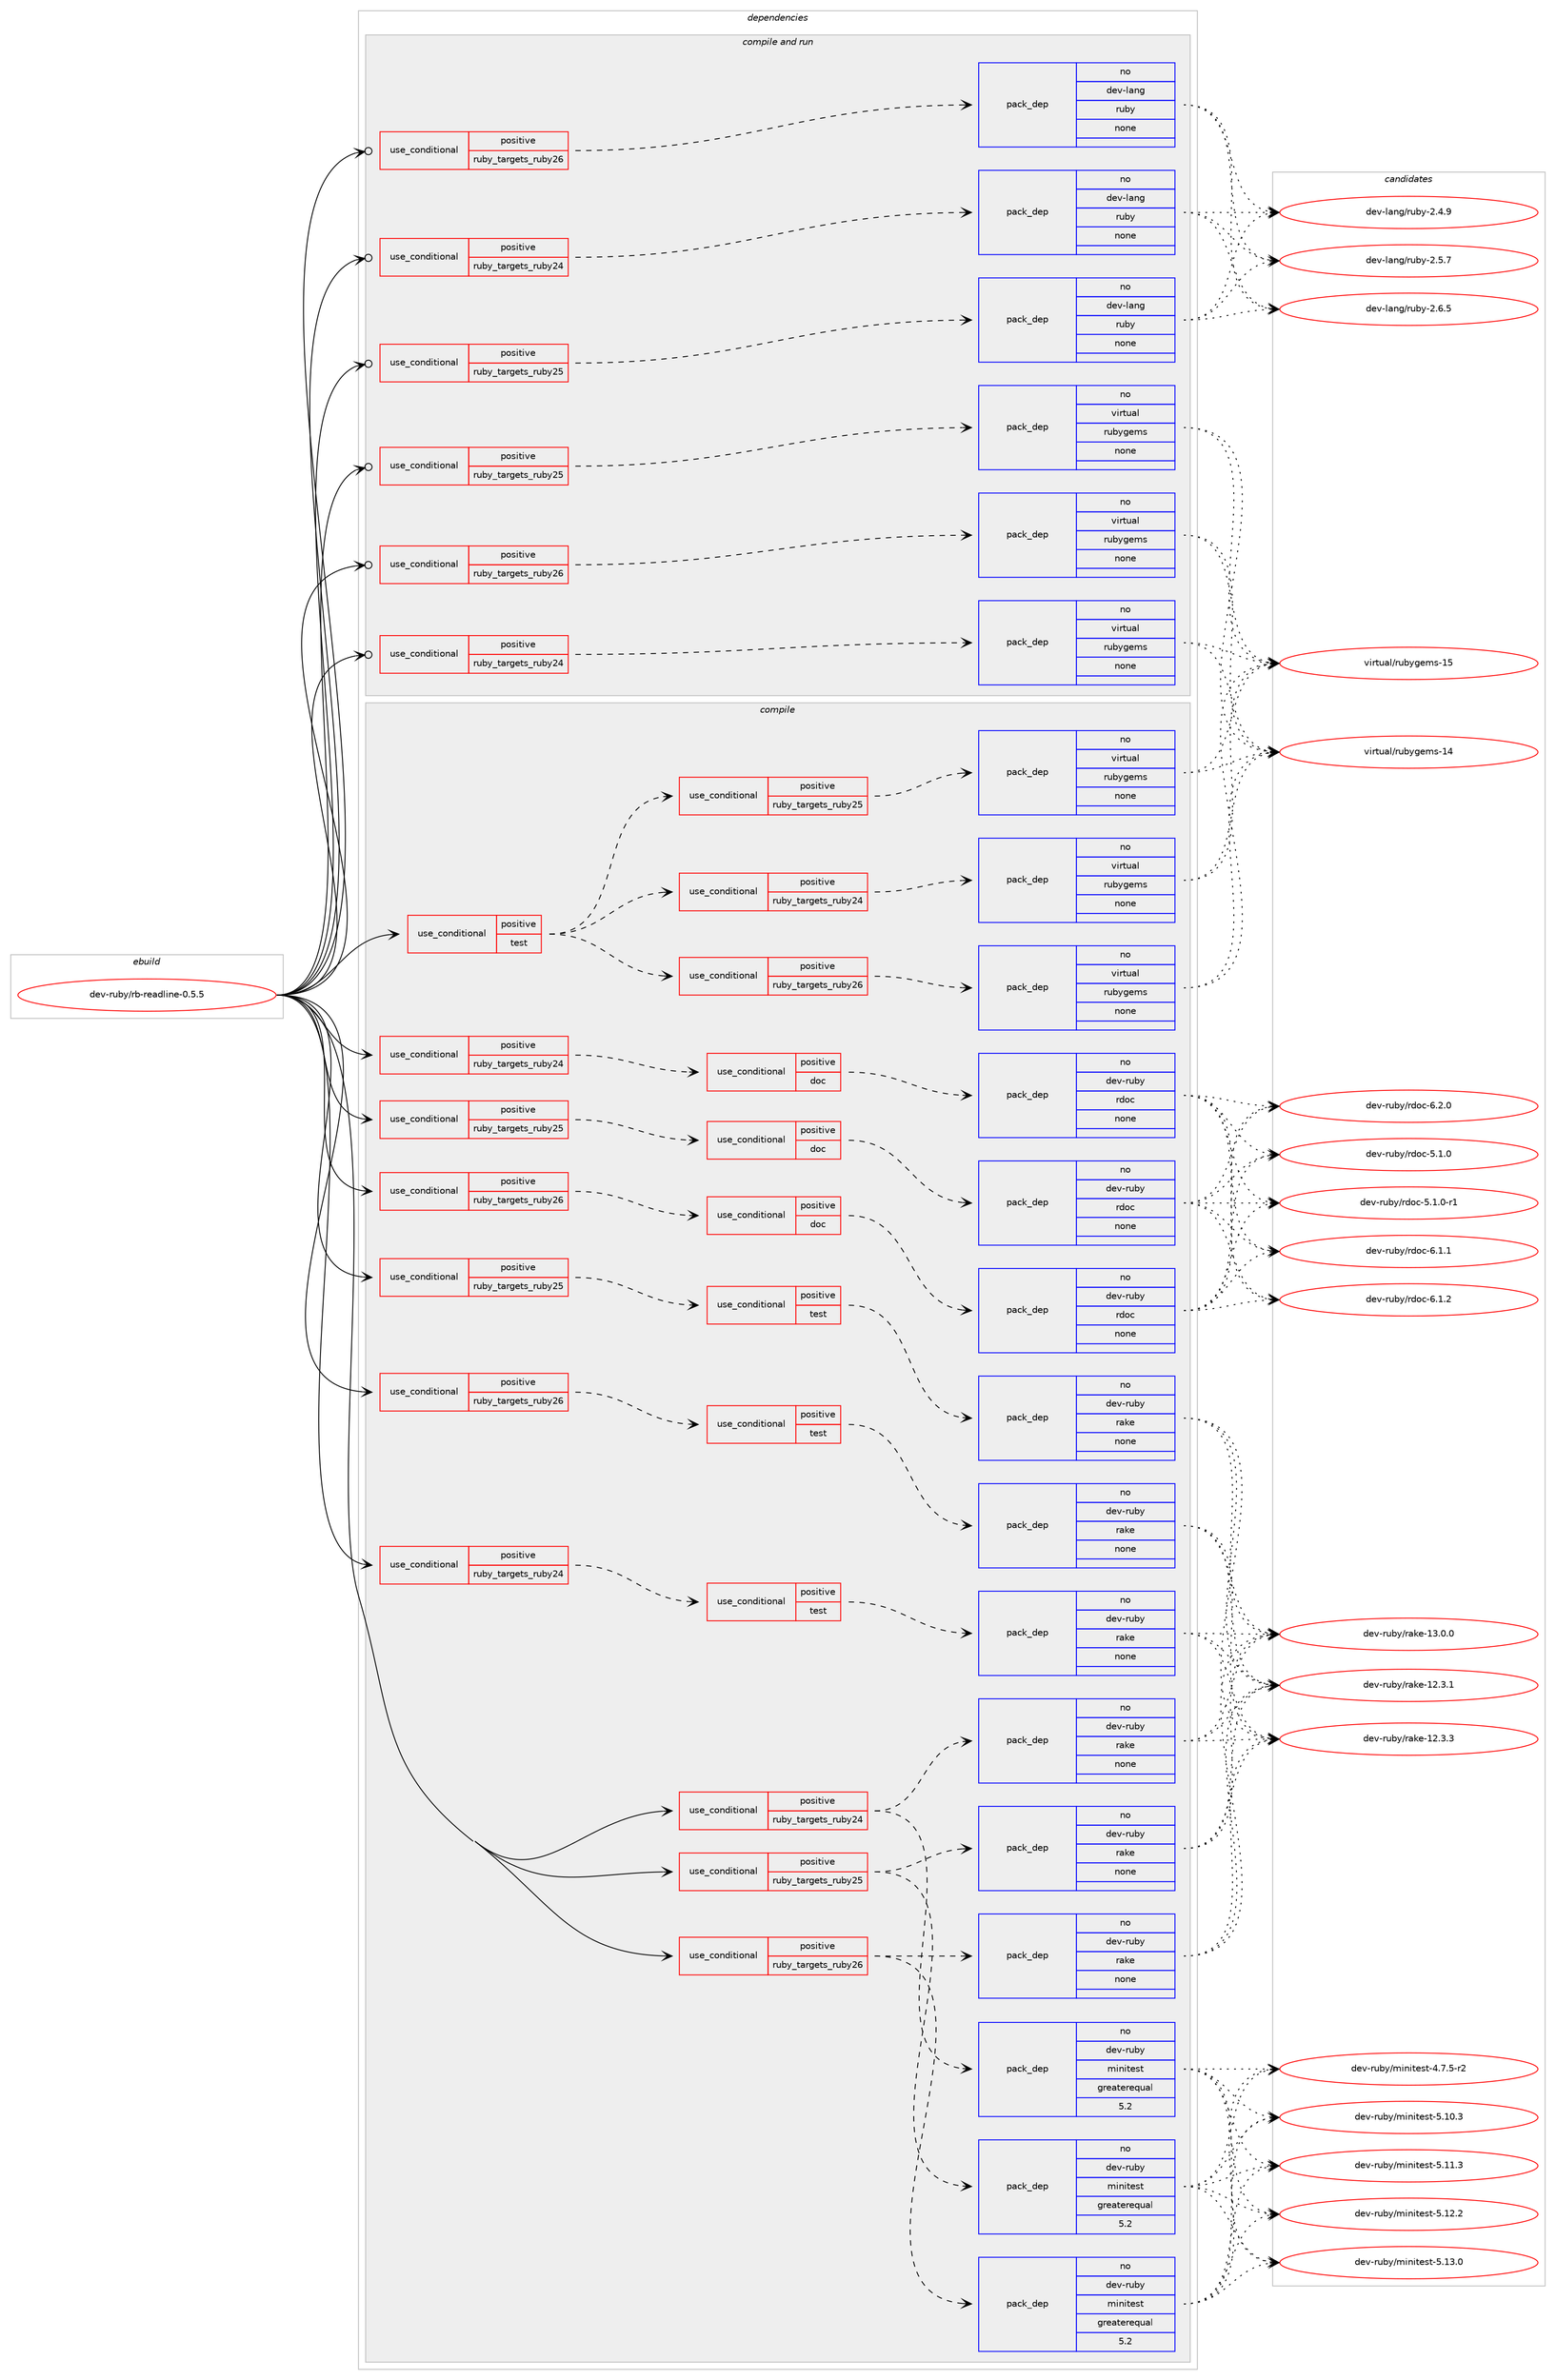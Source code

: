 digraph prolog {

# *************
# Graph options
# *************

newrank=true;
concentrate=true;
compound=true;
graph [rankdir=LR,fontname=Helvetica,fontsize=10,ranksep=1.5];#, ranksep=2.5, nodesep=0.2];
edge  [arrowhead=vee];
node  [fontname=Helvetica,fontsize=10];

# **********
# The ebuild
# **********

subgraph cluster_leftcol {
color=gray;
rank=same;
label=<<i>ebuild</i>>;
id [label="dev-ruby/rb-readline-0.5.5", color=red, width=4, href="../dev-ruby/rb-readline-0.5.5.svg"];
}

# ****************
# The dependencies
# ****************

subgraph cluster_midcol {
color=gray;
label=<<i>dependencies</i>>;
subgraph cluster_compile {
fillcolor="#eeeeee";
style=filled;
label=<<i>compile</i>>;
subgraph cond172051 {
dependency704018 [label=<<TABLE BORDER="0" CELLBORDER="1" CELLSPACING="0" CELLPADDING="4"><TR><TD ROWSPAN="3" CELLPADDING="10">use_conditional</TD></TR><TR><TD>positive</TD></TR><TR><TD>ruby_targets_ruby24</TD></TR></TABLE>>, shape=none, color=red];
subgraph cond172052 {
dependency704019 [label=<<TABLE BORDER="0" CELLBORDER="1" CELLSPACING="0" CELLPADDING="4"><TR><TD ROWSPAN="3" CELLPADDING="10">use_conditional</TD></TR><TR><TD>positive</TD></TR><TR><TD>doc</TD></TR></TABLE>>, shape=none, color=red];
subgraph pack519937 {
dependency704020 [label=<<TABLE BORDER="0" CELLBORDER="1" CELLSPACING="0" CELLPADDING="4" WIDTH="220"><TR><TD ROWSPAN="6" CELLPADDING="30">pack_dep</TD></TR><TR><TD WIDTH="110">no</TD></TR><TR><TD>dev-ruby</TD></TR><TR><TD>rdoc</TD></TR><TR><TD>none</TD></TR><TR><TD></TD></TR></TABLE>>, shape=none, color=blue];
}
dependency704019:e -> dependency704020:w [weight=20,style="dashed",arrowhead="vee"];
}
dependency704018:e -> dependency704019:w [weight=20,style="dashed",arrowhead="vee"];
}
id:e -> dependency704018:w [weight=20,style="solid",arrowhead="vee"];
subgraph cond172053 {
dependency704021 [label=<<TABLE BORDER="0" CELLBORDER="1" CELLSPACING="0" CELLPADDING="4"><TR><TD ROWSPAN="3" CELLPADDING="10">use_conditional</TD></TR><TR><TD>positive</TD></TR><TR><TD>ruby_targets_ruby24</TD></TR></TABLE>>, shape=none, color=red];
subgraph cond172054 {
dependency704022 [label=<<TABLE BORDER="0" CELLBORDER="1" CELLSPACING="0" CELLPADDING="4"><TR><TD ROWSPAN="3" CELLPADDING="10">use_conditional</TD></TR><TR><TD>positive</TD></TR><TR><TD>test</TD></TR></TABLE>>, shape=none, color=red];
subgraph pack519938 {
dependency704023 [label=<<TABLE BORDER="0" CELLBORDER="1" CELLSPACING="0" CELLPADDING="4" WIDTH="220"><TR><TD ROWSPAN="6" CELLPADDING="30">pack_dep</TD></TR><TR><TD WIDTH="110">no</TD></TR><TR><TD>dev-ruby</TD></TR><TR><TD>rake</TD></TR><TR><TD>none</TD></TR><TR><TD></TD></TR></TABLE>>, shape=none, color=blue];
}
dependency704022:e -> dependency704023:w [weight=20,style="dashed",arrowhead="vee"];
}
dependency704021:e -> dependency704022:w [weight=20,style="dashed",arrowhead="vee"];
}
id:e -> dependency704021:w [weight=20,style="solid",arrowhead="vee"];
subgraph cond172055 {
dependency704024 [label=<<TABLE BORDER="0" CELLBORDER="1" CELLSPACING="0" CELLPADDING="4"><TR><TD ROWSPAN="3" CELLPADDING="10">use_conditional</TD></TR><TR><TD>positive</TD></TR><TR><TD>ruby_targets_ruby24</TD></TR></TABLE>>, shape=none, color=red];
subgraph pack519939 {
dependency704025 [label=<<TABLE BORDER="0" CELLBORDER="1" CELLSPACING="0" CELLPADDING="4" WIDTH="220"><TR><TD ROWSPAN="6" CELLPADDING="30">pack_dep</TD></TR><TR><TD WIDTH="110">no</TD></TR><TR><TD>dev-ruby</TD></TR><TR><TD>rake</TD></TR><TR><TD>none</TD></TR><TR><TD></TD></TR></TABLE>>, shape=none, color=blue];
}
dependency704024:e -> dependency704025:w [weight=20,style="dashed",arrowhead="vee"];
subgraph pack519940 {
dependency704026 [label=<<TABLE BORDER="0" CELLBORDER="1" CELLSPACING="0" CELLPADDING="4" WIDTH="220"><TR><TD ROWSPAN="6" CELLPADDING="30">pack_dep</TD></TR><TR><TD WIDTH="110">no</TD></TR><TR><TD>dev-ruby</TD></TR><TR><TD>minitest</TD></TR><TR><TD>greaterequal</TD></TR><TR><TD>5.2</TD></TR></TABLE>>, shape=none, color=blue];
}
dependency704024:e -> dependency704026:w [weight=20,style="dashed",arrowhead="vee"];
}
id:e -> dependency704024:w [weight=20,style="solid",arrowhead="vee"];
subgraph cond172056 {
dependency704027 [label=<<TABLE BORDER="0" CELLBORDER="1" CELLSPACING="0" CELLPADDING="4"><TR><TD ROWSPAN="3" CELLPADDING="10">use_conditional</TD></TR><TR><TD>positive</TD></TR><TR><TD>ruby_targets_ruby25</TD></TR></TABLE>>, shape=none, color=red];
subgraph cond172057 {
dependency704028 [label=<<TABLE BORDER="0" CELLBORDER="1" CELLSPACING="0" CELLPADDING="4"><TR><TD ROWSPAN="3" CELLPADDING="10">use_conditional</TD></TR><TR><TD>positive</TD></TR><TR><TD>doc</TD></TR></TABLE>>, shape=none, color=red];
subgraph pack519941 {
dependency704029 [label=<<TABLE BORDER="0" CELLBORDER="1" CELLSPACING="0" CELLPADDING="4" WIDTH="220"><TR><TD ROWSPAN="6" CELLPADDING="30">pack_dep</TD></TR><TR><TD WIDTH="110">no</TD></TR><TR><TD>dev-ruby</TD></TR><TR><TD>rdoc</TD></TR><TR><TD>none</TD></TR><TR><TD></TD></TR></TABLE>>, shape=none, color=blue];
}
dependency704028:e -> dependency704029:w [weight=20,style="dashed",arrowhead="vee"];
}
dependency704027:e -> dependency704028:w [weight=20,style="dashed",arrowhead="vee"];
}
id:e -> dependency704027:w [weight=20,style="solid",arrowhead="vee"];
subgraph cond172058 {
dependency704030 [label=<<TABLE BORDER="0" CELLBORDER="1" CELLSPACING="0" CELLPADDING="4"><TR><TD ROWSPAN="3" CELLPADDING="10">use_conditional</TD></TR><TR><TD>positive</TD></TR><TR><TD>ruby_targets_ruby25</TD></TR></TABLE>>, shape=none, color=red];
subgraph cond172059 {
dependency704031 [label=<<TABLE BORDER="0" CELLBORDER="1" CELLSPACING="0" CELLPADDING="4"><TR><TD ROWSPAN="3" CELLPADDING="10">use_conditional</TD></TR><TR><TD>positive</TD></TR><TR><TD>test</TD></TR></TABLE>>, shape=none, color=red];
subgraph pack519942 {
dependency704032 [label=<<TABLE BORDER="0" CELLBORDER="1" CELLSPACING="0" CELLPADDING="4" WIDTH="220"><TR><TD ROWSPAN="6" CELLPADDING="30">pack_dep</TD></TR><TR><TD WIDTH="110">no</TD></TR><TR><TD>dev-ruby</TD></TR><TR><TD>rake</TD></TR><TR><TD>none</TD></TR><TR><TD></TD></TR></TABLE>>, shape=none, color=blue];
}
dependency704031:e -> dependency704032:w [weight=20,style="dashed",arrowhead="vee"];
}
dependency704030:e -> dependency704031:w [weight=20,style="dashed",arrowhead="vee"];
}
id:e -> dependency704030:w [weight=20,style="solid",arrowhead="vee"];
subgraph cond172060 {
dependency704033 [label=<<TABLE BORDER="0" CELLBORDER="1" CELLSPACING="0" CELLPADDING="4"><TR><TD ROWSPAN="3" CELLPADDING="10">use_conditional</TD></TR><TR><TD>positive</TD></TR><TR><TD>ruby_targets_ruby25</TD></TR></TABLE>>, shape=none, color=red];
subgraph pack519943 {
dependency704034 [label=<<TABLE BORDER="0" CELLBORDER="1" CELLSPACING="0" CELLPADDING="4" WIDTH="220"><TR><TD ROWSPAN="6" CELLPADDING="30">pack_dep</TD></TR><TR><TD WIDTH="110">no</TD></TR><TR><TD>dev-ruby</TD></TR><TR><TD>rake</TD></TR><TR><TD>none</TD></TR><TR><TD></TD></TR></TABLE>>, shape=none, color=blue];
}
dependency704033:e -> dependency704034:w [weight=20,style="dashed",arrowhead="vee"];
subgraph pack519944 {
dependency704035 [label=<<TABLE BORDER="0" CELLBORDER="1" CELLSPACING="0" CELLPADDING="4" WIDTH="220"><TR><TD ROWSPAN="6" CELLPADDING="30">pack_dep</TD></TR><TR><TD WIDTH="110">no</TD></TR><TR><TD>dev-ruby</TD></TR><TR><TD>minitest</TD></TR><TR><TD>greaterequal</TD></TR><TR><TD>5.2</TD></TR></TABLE>>, shape=none, color=blue];
}
dependency704033:e -> dependency704035:w [weight=20,style="dashed",arrowhead="vee"];
}
id:e -> dependency704033:w [weight=20,style="solid",arrowhead="vee"];
subgraph cond172061 {
dependency704036 [label=<<TABLE BORDER="0" CELLBORDER="1" CELLSPACING="0" CELLPADDING="4"><TR><TD ROWSPAN="3" CELLPADDING="10">use_conditional</TD></TR><TR><TD>positive</TD></TR><TR><TD>ruby_targets_ruby26</TD></TR></TABLE>>, shape=none, color=red];
subgraph cond172062 {
dependency704037 [label=<<TABLE BORDER="0" CELLBORDER="1" CELLSPACING="0" CELLPADDING="4"><TR><TD ROWSPAN="3" CELLPADDING="10">use_conditional</TD></TR><TR><TD>positive</TD></TR><TR><TD>doc</TD></TR></TABLE>>, shape=none, color=red];
subgraph pack519945 {
dependency704038 [label=<<TABLE BORDER="0" CELLBORDER="1" CELLSPACING="0" CELLPADDING="4" WIDTH="220"><TR><TD ROWSPAN="6" CELLPADDING="30">pack_dep</TD></TR><TR><TD WIDTH="110">no</TD></TR><TR><TD>dev-ruby</TD></TR><TR><TD>rdoc</TD></TR><TR><TD>none</TD></TR><TR><TD></TD></TR></TABLE>>, shape=none, color=blue];
}
dependency704037:e -> dependency704038:w [weight=20,style="dashed",arrowhead="vee"];
}
dependency704036:e -> dependency704037:w [weight=20,style="dashed",arrowhead="vee"];
}
id:e -> dependency704036:w [weight=20,style="solid",arrowhead="vee"];
subgraph cond172063 {
dependency704039 [label=<<TABLE BORDER="0" CELLBORDER="1" CELLSPACING="0" CELLPADDING="4"><TR><TD ROWSPAN="3" CELLPADDING="10">use_conditional</TD></TR><TR><TD>positive</TD></TR><TR><TD>ruby_targets_ruby26</TD></TR></TABLE>>, shape=none, color=red];
subgraph cond172064 {
dependency704040 [label=<<TABLE BORDER="0" CELLBORDER="1" CELLSPACING="0" CELLPADDING="4"><TR><TD ROWSPAN="3" CELLPADDING="10">use_conditional</TD></TR><TR><TD>positive</TD></TR><TR><TD>test</TD></TR></TABLE>>, shape=none, color=red];
subgraph pack519946 {
dependency704041 [label=<<TABLE BORDER="0" CELLBORDER="1" CELLSPACING="0" CELLPADDING="4" WIDTH="220"><TR><TD ROWSPAN="6" CELLPADDING="30">pack_dep</TD></TR><TR><TD WIDTH="110">no</TD></TR><TR><TD>dev-ruby</TD></TR><TR><TD>rake</TD></TR><TR><TD>none</TD></TR><TR><TD></TD></TR></TABLE>>, shape=none, color=blue];
}
dependency704040:e -> dependency704041:w [weight=20,style="dashed",arrowhead="vee"];
}
dependency704039:e -> dependency704040:w [weight=20,style="dashed",arrowhead="vee"];
}
id:e -> dependency704039:w [weight=20,style="solid",arrowhead="vee"];
subgraph cond172065 {
dependency704042 [label=<<TABLE BORDER="0" CELLBORDER="1" CELLSPACING="0" CELLPADDING="4"><TR><TD ROWSPAN="3" CELLPADDING="10">use_conditional</TD></TR><TR><TD>positive</TD></TR><TR><TD>ruby_targets_ruby26</TD></TR></TABLE>>, shape=none, color=red];
subgraph pack519947 {
dependency704043 [label=<<TABLE BORDER="0" CELLBORDER="1" CELLSPACING="0" CELLPADDING="4" WIDTH="220"><TR><TD ROWSPAN="6" CELLPADDING="30">pack_dep</TD></TR><TR><TD WIDTH="110">no</TD></TR><TR><TD>dev-ruby</TD></TR><TR><TD>rake</TD></TR><TR><TD>none</TD></TR><TR><TD></TD></TR></TABLE>>, shape=none, color=blue];
}
dependency704042:e -> dependency704043:w [weight=20,style="dashed",arrowhead="vee"];
subgraph pack519948 {
dependency704044 [label=<<TABLE BORDER="0" CELLBORDER="1" CELLSPACING="0" CELLPADDING="4" WIDTH="220"><TR><TD ROWSPAN="6" CELLPADDING="30">pack_dep</TD></TR><TR><TD WIDTH="110">no</TD></TR><TR><TD>dev-ruby</TD></TR><TR><TD>minitest</TD></TR><TR><TD>greaterequal</TD></TR><TR><TD>5.2</TD></TR></TABLE>>, shape=none, color=blue];
}
dependency704042:e -> dependency704044:w [weight=20,style="dashed",arrowhead="vee"];
}
id:e -> dependency704042:w [weight=20,style="solid",arrowhead="vee"];
subgraph cond172066 {
dependency704045 [label=<<TABLE BORDER="0" CELLBORDER="1" CELLSPACING="0" CELLPADDING="4"><TR><TD ROWSPAN="3" CELLPADDING="10">use_conditional</TD></TR><TR><TD>positive</TD></TR><TR><TD>test</TD></TR></TABLE>>, shape=none, color=red];
subgraph cond172067 {
dependency704046 [label=<<TABLE BORDER="0" CELLBORDER="1" CELLSPACING="0" CELLPADDING="4"><TR><TD ROWSPAN="3" CELLPADDING="10">use_conditional</TD></TR><TR><TD>positive</TD></TR><TR><TD>ruby_targets_ruby24</TD></TR></TABLE>>, shape=none, color=red];
subgraph pack519949 {
dependency704047 [label=<<TABLE BORDER="0" CELLBORDER="1" CELLSPACING="0" CELLPADDING="4" WIDTH="220"><TR><TD ROWSPAN="6" CELLPADDING="30">pack_dep</TD></TR><TR><TD WIDTH="110">no</TD></TR><TR><TD>virtual</TD></TR><TR><TD>rubygems</TD></TR><TR><TD>none</TD></TR><TR><TD></TD></TR></TABLE>>, shape=none, color=blue];
}
dependency704046:e -> dependency704047:w [weight=20,style="dashed",arrowhead="vee"];
}
dependency704045:e -> dependency704046:w [weight=20,style="dashed",arrowhead="vee"];
subgraph cond172068 {
dependency704048 [label=<<TABLE BORDER="0" CELLBORDER="1" CELLSPACING="0" CELLPADDING="4"><TR><TD ROWSPAN="3" CELLPADDING="10">use_conditional</TD></TR><TR><TD>positive</TD></TR><TR><TD>ruby_targets_ruby25</TD></TR></TABLE>>, shape=none, color=red];
subgraph pack519950 {
dependency704049 [label=<<TABLE BORDER="0" CELLBORDER="1" CELLSPACING="0" CELLPADDING="4" WIDTH="220"><TR><TD ROWSPAN="6" CELLPADDING="30">pack_dep</TD></TR><TR><TD WIDTH="110">no</TD></TR><TR><TD>virtual</TD></TR><TR><TD>rubygems</TD></TR><TR><TD>none</TD></TR><TR><TD></TD></TR></TABLE>>, shape=none, color=blue];
}
dependency704048:e -> dependency704049:w [weight=20,style="dashed",arrowhead="vee"];
}
dependency704045:e -> dependency704048:w [weight=20,style="dashed",arrowhead="vee"];
subgraph cond172069 {
dependency704050 [label=<<TABLE BORDER="0" CELLBORDER="1" CELLSPACING="0" CELLPADDING="4"><TR><TD ROWSPAN="3" CELLPADDING="10">use_conditional</TD></TR><TR><TD>positive</TD></TR><TR><TD>ruby_targets_ruby26</TD></TR></TABLE>>, shape=none, color=red];
subgraph pack519951 {
dependency704051 [label=<<TABLE BORDER="0" CELLBORDER="1" CELLSPACING="0" CELLPADDING="4" WIDTH="220"><TR><TD ROWSPAN="6" CELLPADDING="30">pack_dep</TD></TR><TR><TD WIDTH="110">no</TD></TR><TR><TD>virtual</TD></TR><TR><TD>rubygems</TD></TR><TR><TD>none</TD></TR><TR><TD></TD></TR></TABLE>>, shape=none, color=blue];
}
dependency704050:e -> dependency704051:w [weight=20,style="dashed",arrowhead="vee"];
}
dependency704045:e -> dependency704050:w [weight=20,style="dashed",arrowhead="vee"];
}
id:e -> dependency704045:w [weight=20,style="solid",arrowhead="vee"];
}
subgraph cluster_compileandrun {
fillcolor="#eeeeee";
style=filled;
label=<<i>compile and run</i>>;
subgraph cond172070 {
dependency704052 [label=<<TABLE BORDER="0" CELLBORDER="1" CELLSPACING="0" CELLPADDING="4"><TR><TD ROWSPAN="3" CELLPADDING="10">use_conditional</TD></TR><TR><TD>positive</TD></TR><TR><TD>ruby_targets_ruby24</TD></TR></TABLE>>, shape=none, color=red];
subgraph pack519952 {
dependency704053 [label=<<TABLE BORDER="0" CELLBORDER="1" CELLSPACING="0" CELLPADDING="4" WIDTH="220"><TR><TD ROWSPAN="6" CELLPADDING="30">pack_dep</TD></TR><TR><TD WIDTH="110">no</TD></TR><TR><TD>dev-lang</TD></TR><TR><TD>ruby</TD></TR><TR><TD>none</TD></TR><TR><TD></TD></TR></TABLE>>, shape=none, color=blue];
}
dependency704052:e -> dependency704053:w [weight=20,style="dashed",arrowhead="vee"];
}
id:e -> dependency704052:w [weight=20,style="solid",arrowhead="odotvee"];
subgraph cond172071 {
dependency704054 [label=<<TABLE BORDER="0" CELLBORDER="1" CELLSPACING="0" CELLPADDING="4"><TR><TD ROWSPAN="3" CELLPADDING="10">use_conditional</TD></TR><TR><TD>positive</TD></TR><TR><TD>ruby_targets_ruby24</TD></TR></TABLE>>, shape=none, color=red];
subgraph pack519953 {
dependency704055 [label=<<TABLE BORDER="0" CELLBORDER="1" CELLSPACING="0" CELLPADDING="4" WIDTH="220"><TR><TD ROWSPAN="6" CELLPADDING="30">pack_dep</TD></TR><TR><TD WIDTH="110">no</TD></TR><TR><TD>virtual</TD></TR><TR><TD>rubygems</TD></TR><TR><TD>none</TD></TR><TR><TD></TD></TR></TABLE>>, shape=none, color=blue];
}
dependency704054:e -> dependency704055:w [weight=20,style="dashed",arrowhead="vee"];
}
id:e -> dependency704054:w [weight=20,style="solid",arrowhead="odotvee"];
subgraph cond172072 {
dependency704056 [label=<<TABLE BORDER="0" CELLBORDER="1" CELLSPACING="0" CELLPADDING="4"><TR><TD ROWSPAN="3" CELLPADDING="10">use_conditional</TD></TR><TR><TD>positive</TD></TR><TR><TD>ruby_targets_ruby25</TD></TR></TABLE>>, shape=none, color=red];
subgraph pack519954 {
dependency704057 [label=<<TABLE BORDER="0" CELLBORDER="1" CELLSPACING="0" CELLPADDING="4" WIDTH="220"><TR><TD ROWSPAN="6" CELLPADDING="30">pack_dep</TD></TR><TR><TD WIDTH="110">no</TD></TR><TR><TD>dev-lang</TD></TR><TR><TD>ruby</TD></TR><TR><TD>none</TD></TR><TR><TD></TD></TR></TABLE>>, shape=none, color=blue];
}
dependency704056:e -> dependency704057:w [weight=20,style="dashed",arrowhead="vee"];
}
id:e -> dependency704056:w [weight=20,style="solid",arrowhead="odotvee"];
subgraph cond172073 {
dependency704058 [label=<<TABLE BORDER="0" CELLBORDER="1" CELLSPACING="0" CELLPADDING="4"><TR><TD ROWSPAN="3" CELLPADDING="10">use_conditional</TD></TR><TR><TD>positive</TD></TR><TR><TD>ruby_targets_ruby25</TD></TR></TABLE>>, shape=none, color=red];
subgraph pack519955 {
dependency704059 [label=<<TABLE BORDER="0" CELLBORDER="1" CELLSPACING="0" CELLPADDING="4" WIDTH="220"><TR><TD ROWSPAN="6" CELLPADDING="30">pack_dep</TD></TR><TR><TD WIDTH="110">no</TD></TR><TR><TD>virtual</TD></TR><TR><TD>rubygems</TD></TR><TR><TD>none</TD></TR><TR><TD></TD></TR></TABLE>>, shape=none, color=blue];
}
dependency704058:e -> dependency704059:w [weight=20,style="dashed",arrowhead="vee"];
}
id:e -> dependency704058:w [weight=20,style="solid",arrowhead="odotvee"];
subgraph cond172074 {
dependency704060 [label=<<TABLE BORDER="0" CELLBORDER="1" CELLSPACING="0" CELLPADDING="4"><TR><TD ROWSPAN="3" CELLPADDING="10">use_conditional</TD></TR><TR><TD>positive</TD></TR><TR><TD>ruby_targets_ruby26</TD></TR></TABLE>>, shape=none, color=red];
subgraph pack519956 {
dependency704061 [label=<<TABLE BORDER="0" CELLBORDER="1" CELLSPACING="0" CELLPADDING="4" WIDTH="220"><TR><TD ROWSPAN="6" CELLPADDING="30">pack_dep</TD></TR><TR><TD WIDTH="110">no</TD></TR><TR><TD>dev-lang</TD></TR><TR><TD>ruby</TD></TR><TR><TD>none</TD></TR><TR><TD></TD></TR></TABLE>>, shape=none, color=blue];
}
dependency704060:e -> dependency704061:w [weight=20,style="dashed",arrowhead="vee"];
}
id:e -> dependency704060:w [weight=20,style="solid",arrowhead="odotvee"];
subgraph cond172075 {
dependency704062 [label=<<TABLE BORDER="0" CELLBORDER="1" CELLSPACING="0" CELLPADDING="4"><TR><TD ROWSPAN="3" CELLPADDING="10">use_conditional</TD></TR><TR><TD>positive</TD></TR><TR><TD>ruby_targets_ruby26</TD></TR></TABLE>>, shape=none, color=red];
subgraph pack519957 {
dependency704063 [label=<<TABLE BORDER="0" CELLBORDER="1" CELLSPACING="0" CELLPADDING="4" WIDTH="220"><TR><TD ROWSPAN="6" CELLPADDING="30">pack_dep</TD></TR><TR><TD WIDTH="110">no</TD></TR><TR><TD>virtual</TD></TR><TR><TD>rubygems</TD></TR><TR><TD>none</TD></TR><TR><TD></TD></TR></TABLE>>, shape=none, color=blue];
}
dependency704062:e -> dependency704063:w [weight=20,style="dashed",arrowhead="vee"];
}
id:e -> dependency704062:w [weight=20,style="solid",arrowhead="odotvee"];
}
subgraph cluster_run {
fillcolor="#eeeeee";
style=filled;
label=<<i>run</i>>;
}
}

# **************
# The candidates
# **************

subgraph cluster_choices {
rank=same;
color=gray;
label=<<i>candidates</i>>;

subgraph choice519937 {
color=black;
nodesep=1;
choice10010111845114117981214711410011199455346494648 [label="dev-ruby/rdoc-5.1.0", color=red, width=4,href="../dev-ruby/rdoc-5.1.0.svg"];
choice100101118451141179812147114100111994553464946484511449 [label="dev-ruby/rdoc-5.1.0-r1", color=red, width=4,href="../dev-ruby/rdoc-5.1.0-r1.svg"];
choice10010111845114117981214711410011199455446494649 [label="dev-ruby/rdoc-6.1.1", color=red, width=4,href="../dev-ruby/rdoc-6.1.1.svg"];
choice10010111845114117981214711410011199455446494650 [label="dev-ruby/rdoc-6.1.2", color=red, width=4,href="../dev-ruby/rdoc-6.1.2.svg"];
choice10010111845114117981214711410011199455446504648 [label="dev-ruby/rdoc-6.2.0", color=red, width=4,href="../dev-ruby/rdoc-6.2.0.svg"];
dependency704020:e -> choice10010111845114117981214711410011199455346494648:w [style=dotted,weight="100"];
dependency704020:e -> choice100101118451141179812147114100111994553464946484511449:w [style=dotted,weight="100"];
dependency704020:e -> choice10010111845114117981214711410011199455446494649:w [style=dotted,weight="100"];
dependency704020:e -> choice10010111845114117981214711410011199455446494650:w [style=dotted,weight="100"];
dependency704020:e -> choice10010111845114117981214711410011199455446504648:w [style=dotted,weight="100"];
}
subgraph choice519938 {
color=black;
nodesep=1;
choice1001011184511411798121471149710710145495046514649 [label="dev-ruby/rake-12.3.1", color=red, width=4,href="../dev-ruby/rake-12.3.1.svg"];
choice1001011184511411798121471149710710145495046514651 [label="dev-ruby/rake-12.3.3", color=red, width=4,href="../dev-ruby/rake-12.3.3.svg"];
choice1001011184511411798121471149710710145495146484648 [label="dev-ruby/rake-13.0.0", color=red, width=4,href="../dev-ruby/rake-13.0.0.svg"];
dependency704023:e -> choice1001011184511411798121471149710710145495046514649:w [style=dotted,weight="100"];
dependency704023:e -> choice1001011184511411798121471149710710145495046514651:w [style=dotted,weight="100"];
dependency704023:e -> choice1001011184511411798121471149710710145495146484648:w [style=dotted,weight="100"];
}
subgraph choice519939 {
color=black;
nodesep=1;
choice1001011184511411798121471149710710145495046514649 [label="dev-ruby/rake-12.3.1", color=red, width=4,href="../dev-ruby/rake-12.3.1.svg"];
choice1001011184511411798121471149710710145495046514651 [label="dev-ruby/rake-12.3.3", color=red, width=4,href="../dev-ruby/rake-12.3.3.svg"];
choice1001011184511411798121471149710710145495146484648 [label="dev-ruby/rake-13.0.0", color=red, width=4,href="../dev-ruby/rake-13.0.0.svg"];
dependency704025:e -> choice1001011184511411798121471149710710145495046514649:w [style=dotted,weight="100"];
dependency704025:e -> choice1001011184511411798121471149710710145495046514651:w [style=dotted,weight="100"];
dependency704025:e -> choice1001011184511411798121471149710710145495146484648:w [style=dotted,weight="100"];
}
subgraph choice519940 {
color=black;
nodesep=1;
choice1001011184511411798121471091051101051161011151164552465546534511450 [label="dev-ruby/minitest-4.7.5-r2", color=red, width=4,href="../dev-ruby/minitest-4.7.5-r2.svg"];
choice10010111845114117981214710910511010511610111511645534649484651 [label="dev-ruby/minitest-5.10.3", color=red, width=4,href="../dev-ruby/minitest-5.10.3.svg"];
choice10010111845114117981214710910511010511610111511645534649494651 [label="dev-ruby/minitest-5.11.3", color=red, width=4,href="../dev-ruby/minitest-5.11.3.svg"];
choice10010111845114117981214710910511010511610111511645534649504650 [label="dev-ruby/minitest-5.12.2", color=red, width=4,href="../dev-ruby/minitest-5.12.2.svg"];
choice10010111845114117981214710910511010511610111511645534649514648 [label="dev-ruby/minitest-5.13.0", color=red, width=4,href="../dev-ruby/minitest-5.13.0.svg"];
dependency704026:e -> choice1001011184511411798121471091051101051161011151164552465546534511450:w [style=dotted,weight="100"];
dependency704026:e -> choice10010111845114117981214710910511010511610111511645534649484651:w [style=dotted,weight="100"];
dependency704026:e -> choice10010111845114117981214710910511010511610111511645534649494651:w [style=dotted,weight="100"];
dependency704026:e -> choice10010111845114117981214710910511010511610111511645534649504650:w [style=dotted,weight="100"];
dependency704026:e -> choice10010111845114117981214710910511010511610111511645534649514648:w [style=dotted,weight="100"];
}
subgraph choice519941 {
color=black;
nodesep=1;
choice10010111845114117981214711410011199455346494648 [label="dev-ruby/rdoc-5.1.0", color=red, width=4,href="../dev-ruby/rdoc-5.1.0.svg"];
choice100101118451141179812147114100111994553464946484511449 [label="dev-ruby/rdoc-5.1.0-r1", color=red, width=4,href="../dev-ruby/rdoc-5.1.0-r1.svg"];
choice10010111845114117981214711410011199455446494649 [label="dev-ruby/rdoc-6.1.1", color=red, width=4,href="../dev-ruby/rdoc-6.1.1.svg"];
choice10010111845114117981214711410011199455446494650 [label="dev-ruby/rdoc-6.1.2", color=red, width=4,href="../dev-ruby/rdoc-6.1.2.svg"];
choice10010111845114117981214711410011199455446504648 [label="dev-ruby/rdoc-6.2.0", color=red, width=4,href="../dev-ruby/rdoc-6.2.0.svg"];
dependency704029:e -> choice10010111845114117981214711410011199455346494648:w [style=dotted,weight="100"];
dependency704029:e -> choice100101118451141179812147114100111994553464946484511449:w [style=dotted,weight="100"];
dependency704029:e -> choice10010111845114117981214711410011199455446494649:w [style=dotted,weight="100"];
dependency704029:e -> choice10010111845114117981214711410011199455446494650:w [style=dotted,weight="100"];
dependency704029:e -> choice10010111845114117981214711410011199455446504648:w [style=dotted,weight="100"];
}
subgraph choice519942 {
color=black;
nodesep=1;
choice1001011184511411798121471149710710145495046514649 [label="dev-ruby/rake-12.3.1", color=red, width=4,href="../dev-ruby/rake-12.3.1.svg"];
choice1001011184511411798121471149710710145495046514651 [label="dev-ruby/rake-12.3.3", color=red, width=4,href="../dev-ruby/rake-12.3.3.svg"];
choice1001011184511411798121471149710710145495146484648 [label="dev-ruby/rake-13.0.0", color=red, width=4,href="../dev-ruby/rake-13.0.0.svg"];
dependency704032:e -> choice1001011184511411798121471149710710145495046514649:w [style=dotted,weight="100"];
dependency704032:e -> choice1001011184511411798121471149710710145495046514651:w [style=dotted,weight="100"];
dependency704032:e -> choice1001011184511411798121471149710710145495146484648:w [style=dotted,weight="100"];
}
subgraph choice519943 {
color=black;
nodesep=1;
choice1001011184511411798121471149710710145495046514649 [label="dev-ruby/rake-12.3.1", color=red, width=4,href="../dev-ruby/rake-12.3.1.svg"];
choice1001011184511411798121471149710710145495046514651 [label="dev-ruby/rake-12.3.3", color=red, width=4,href="../dev-ruby/rake-12.3.3.svg"];
choice1001011184511411798121471149710710145495146484648 [label="dev-ruby/rake-13.0.0", color=red, width=4,href="../dev-ruby/rake-13.0.0.svg"];
dependency704034:e -> choice1001011184511411798121471149710710145495046514649:w [style=dotted,weight="100"];
dependency704034:e -> choice1001011184511411798121471149710710145495046514651:w [style=dotted,weight="100"];
dependency704034:e -> choice1001011184511411798121471149710710145495146484648:w [style=dotted,weight="100"];
}
subgraph choice519944 {
color=black;
nodesep=1;
choice1001011184511411798121471091051101051161011151164552465546534511450 [label="dev-ruby/minitest-4.7.5-r2", color=red, width=4,href="../dev-ruby/minitest-4.7.5-r2.svg"];
choice10010111845114117981214710910511010511610111511645534649484651 [label="dev-ruby/minitest-5.10.3", color=red, width=4,href="../dev-ruby/minitest-5.10.3.svg"];
choice10010111845114117981214710910511010511610111511645534649494651 [label="dev-ruby/minitest-5.11.3", color=red, width=4,href="../dev-ruby/minitest-5.11.3.svg"];
choice10010111845114117981214710910511010511610111511645534649504650 [label="dev-ruby/minitest-5.12.2", color=red, width=4,href="../dev-ruby/minitest-5.12.2.svg"];
choice10010111845114117981214710910511010511610111511645534649514648 [label="dev-ruby/minitest-5.13.0", color=red, width=4,href="../dev-ruby/minitest-5.13.0.svg"];
dependency704035:e -> choice1001011184511411798121471091051101051161011151164552465546534511450:w [style=dotted,weight="100"];
dependency704035:e -> choice10010111845114117981214710910511010511610111511645534649484651:w [style=dotted,weight="100"];
dependency704035:e -> choice10010111845114117981214710910511010511610111511645534649494651:w [style=dotted,weight="100"];
dependency704035:e -> choice10010111845114117981214710910511010511610111511645534649504650:w [style=dotted,weight="100"];
dependency704035:e -> choice10010111845114117981214710910511010511610111511645534649514648:w [style=dotted,weight="100"];
}
subgraph choice519945 {
color=black;
nodesep=1;
choice10010111845114117981214711410011199455346494648 [label="dev-ruby/rdoc-5.1.0", color=red, width=4,href="../dev-ruby/rdoc-5.1.0.svg"];
choice100101118451141179812147114100111994553464946484511449 [label="dev-ruby/rdoc-5.1.0-r1", color=red, width=4,href="../dev-ruby/rdoc-5.1.0-r1.svg"];
choice10010111845114117981214711410011199455446494649 [label="dev-ruby/rdoc-6.1.1", color=red, width=4,href="../dev-ruby/rdoc-6.1.1.svg"];
choice10010111845114117981214711410011199455446494650 [label="dev-ruby/rdoc-6.1.2", color=red, width=4,href="../dev-ruby/rdoc-6.1.2.svg"];
choice10010111845114117981214711410011199455446504648 [label="dev-ruby/rdoc-6.2.0", color=red, width=4,href="../dev-ruby/rdoc-6.2.0.svg"];
dependency704038:e -> choice10010111845114117981214711410011199455346494648:w [style=dotted,weight="100"];
dependency704038:e -> choice100101118451141179812147114100111994553464946484511449:w [style=dotted,weight="100"];
dependency704038:e -> choice10010111845114117981214711410011199455446494649:w [style=dotted,weight="100"];
dependency704038:e -> choice10010111845114117981214711410011199455446494650:w [style=dotted,weight="100"];
dependency704038:e -> choice10010111845114117981214711410011199455446504648:w [style=dotted,weight="100"];
}
subgraph choice519946 {
color=black;
nodesep=1;
choice1001011184511411798121471149710710145495046514649 [label="dev-ruby/rake-12.3.1", color=red, width=4,href="../dev-ruby/rake-12.3.1.svg"];
choice1001011184511411798121471149710710145495046514651 [label="dev-ruby/rake-12.3.3", color=red, width=4,href="../dev-ruby/rake-12.3.3.svg"];
choice1001011184511411798121471149710710145495146484648 [label="dev-ruby/rake-13.0.0", color=red, width=4,href="../dev-ruby/rake-13.0.0.svg"];
dependency704041:e -> choice1001011184511411798121471149710710145495046514649:w [style=dotted,weight="100"];
dependency704041:e -> choice1001011184511411798121471149710710145495046514651:w [style=dotted,weight="100"];
dependency704041:e -> choice1001011184511411798121471149710710145495146484648:w [style=dotted,weight="100"];
}
subgraph choice519947 {
color=black;
nodesep=1;
choice1001011184511411798121471149710710145495046514649 [label="dev-ruby/rake-12.3.1", color=red, width=4,href="../dev-ruby/rake-12.3.1.svg"];
choice1001011184511411798121471149710710145495046514651 [label="dev-ruby/rake-12.3.3", color=red, width=4,href="../dev-ruby/rake-12.3.3.svg"];
choice1001011184511411798121471149710710145495146484648 [label="dev-ruby/rake-13.0.0", color=red, width=4,href="../dev-ruby/rake-13.0.0.svg"];
dependency704043:e -> choice1001011184511411798121471149710710145495046514649:w [style=dotted,weight="100"];
dependency704043:e -> choice1001011184511411798121471149710710145495046514651:w [style=dotted,weight="100"];
dependency704043:e -> choice1001011184511411798121471149710710145495146484648:w [style=dotted,weight="100"];
}
subgraph choice519948 {
color=black;
nodesep=1;
choice1001011184511411798121471091051101051161011151164552465546534511450 [label="dev-ruby/minitest-4.7.5-r2", color=red, width=4,href="../dev-ruby/minitest-4.7.5-r2.svg"];
choice10010111845114117981214710910511010511610111511645534649484651 [label="dev-ruby/minitest-5.10.3", color=red, width=4,href="../dev-ruby/minitest-5.10.3.svg"];
choice10010111845114117981214710910511010511610111511645534649494651 [label="dev-ruby/minitest-5.11.3", color=red, width=4,href="../dev-ruby/minitest-5.11.3.svg"];
choice10010111845114117981214710910511010511610111511645534649504650 [label="dev-ruby/minitest-5.12.2", color=red, width=4,href="../dev-ruby/minitest-5.12.2.svg"];
choice10010111845114117981214710910511010511610111511645534649514648 [label="dev-ruby/minitest-5.13.0", color=red, width=4,href="../dev-ruby/minitest-5.13.0.svg"];
dependency704044:e -> choice1001011184511411798121471091051101051161011151164552465546534511450:w [style=dotted,weight="100"];
dependency704044:e -> choice10010111845114117981214710910511010511610111511645534649484651:w [style=dotted,weight="100"];
dependency704044:e -> choice10010111845114117981214710910511010511610111511645534649494651:w [style=dotted,weight="100"];
dependency704044:e -> choice10010111845114117981214710910511010511610111511645534649504650:w [style=dotted,weight="100"];
dependency704044:e -> choice10010111845114117981214710910511010511610111511645534649514648:w [style=dotted,weight="100"];
}
subgraph choice519949 {
color=black;
nodesep=1;
choice118105114116117971084711411798121103101109115454952 [label="virtual/rubygems-14", color=red, width=4,href="../virtual/rubygems-14.svg"];
choice118105114116117971084711411798121103101109115454953 [label="virtual/rubygems-15", color=red, width=4,href="../virtual/rubygems-15.svg"];
dependency704047:e -> choice118105114116117971084711411798121103101109115454952:w [style=dotted,weight="100"];
dependency704047:e -> choice118105114116117971084711411798121103101109115454953:w [style=dotted,weight="100"];
}
subgraph choice519950 {
color=black;
nodesep=1;
choice118105114116117971084711411798121103101109115454952 [label="virtual/rubygems-14", color=red, width=4,href="../virtual/rubygems-14.svg"];
choice118105114116117971084711411798121103101109115454953 [label="virtual/rubygems-15", color=red, width=4,href="../virtual/rubygems-15.svg"];
dependency704049:e -> choice118105114116117971084711411798121103101109115454952:w [style=dotted,weight="100"];
dependency704049:e -> choice118105114116117971084711411798121103101109115454953:w [style=dotted,weight="100"];
}
subgraph choice519951 {
color=black;
nodesep=1;
choice118105114116117971084711411798121103101109115454952 [label="virtual/rubygems-14", color=red, width=4,href="../virtual/rubygems-14.svg"];
choice118105114116117971084711411798121103101109115454953 [label="virtual/rubygems-15", color=red, width=4,href="../virtual/rubygems-15.svg"];
dependency704051:e -> choice118105114116117971084711411798121103101109115454952:w [style=dotted,weight="100"];
dependency704051:e -> choice118105114116117971084711411798121103101109115454953:w [style=dotted,weight="100"];
}
subgraph choice519952 {
color=black;
nodesep=1;
choice10010111845108971101034711411798121455046524657 [label="dev-lang/ruby-2.4.9", color=red, width=4,href="../dev-lang/ruby-2.4.9.svg"];
choice10010111845108971101034711411798121455046534655 [label="dev-lang/ruby-2.5.7", color=red, width=4,href="../dev-lang/ruby-2.5.7.svg"];
choice10010111845108971101034711411798121455046544653 [label="dev-lang/ruby-2.6.5", color=red, width=4,href="../dev-lang/ruby-2.6.5.svg"];
dependency704053:e -> choice10010111845108971101034711411798121455046524657:w [style=dotted,weight="100"];
dependency704053:e -> choice10010111845108971101034711411798121455046534655:w [style=dotted,weight="100"];
dependency704053:e -> choice10010111845108971101034711411798121455046544653:w [style=dotted,weight="100"];
}
subgraph choice519953 {
color=black;
nodesep=1;
choice118105114116117971084711411798121103101109115454952 [label="virtual/rubygems-14", color=red, width=4,href="../virtual/rubygems-14.svg"];
choice118105114116117971084711411798121103101109115454953 [label="virtual/rubygems-15", color=red, width=4,href="../virtual/rubygems-15.svg"];
dependency704055:e -> choice118105114116117971084711411798121103101109115454952:w [style=dotted,weight="100"];
dependency704055:e -> choice118105114116117971084711411798121103101109115454953:w [style=dotted,weight="100"];
}
subgraph choice519954 {
color=black;
nodesep=1;
choice10010111845108971101034711411798121455046524657 [label="dev-lang/ruby-2.4.9", color=red, width=4,href="../dev-lang/ruby-2.4.9.svg"];
choice10010111845108971101034711411798121455046534655 [label="dev-lang/ruby-2.5.7", color=red, width=4,href="../dev-lang/ruby-2.5.7.svg"];
choice10010111845108971101034711411798121455046544653 [label="dev-lang/ruby-2.6.5", color=red, width=4,href="../dev-lang/ruby-2.6.5.svg"];
dependency704057:e -> choice10010111845108971101034711411798121455046524657:w [style=dotted,weight="100"];
dependency704057:e -> choice10010111845108971101034711411798121455046534655:w [style=dotted,weight="100"];
dependency704057:e -> choice10010111845108971101034711411798121455046544653:w [style=dotted,weight="100"];
}
subgraph choice519955 {
color=black;
nodesep=1;
choice118105114116117971084711411798121103101109115454952 [label="virtual/rubygems-14", color=red, width=4,href="../virtual/rubygems-14.svg"];
choice118105114116117971084711411798121103101109115454953 [label="virtual/rubygems-15", color=red, width=4,href="../virtual/rubygems-15.svg"];
dependency704059:e -> choice118105114116117971084711411798121103101109115454952:w [style=dotted,weight="100"];
dependency704059:e -> choice118105114116117971084711411798121103101109115454953:w [style=dotted,weight="100"];
}
subgraph choice519956 {
color=black;
nodesep=1;
choice10010111845108971101034711411798121455046524657 [label="dev-lang/ruby-2.4.9", color=red, width=4,href="../dev-lang/ruby-2.4.9.svg"];
choice10010111845108971101034711411798121455046534655 [label="dev-lang/ruby-2.5.7", color=red, width=4,href="../dev-lang/ruby-2.5.7.svg"];
choice10010111845108971101034711411798121455046544653 [label="dev-lang/ruby-2.6.5", color=red, width=4,href="../dev-lang/ruby-2.6.5.svg"];
dependency704061:e -> choice10010111845108971101034711411798121455046524657:w [style=dotted,weight="100"];
dependency704061:e -> choice10010111845108971101034711411798121455046534655:w [style=dotted,weight="100"];
dependency704061:e -> choice10010111845108971101034711411798121455046544653:w [style=dotted,weight="100"];
}
subgraph choice519957 {
color=black;
nodesep=1;
choice118105114116117971084711411798121103101109115454952 [label="virtual/rubygems-14", color=red, width=4,href="../virtual/rubygems-14.svg"];
choice118105114116117971084711411798121103101109115454953 [label="virtual/rubygems-15", color=red, width=4,href="../virtual/rubygems-15.svg"];
dependency704063:e -> choice118105114116117971084711411798121103101109115454952:w [style=dotted,weight="100"];
dependency704063:e -> choice118105114116117971084711411798121103101109115454953:w [style=dotted,weight="100"];
}
}

}
